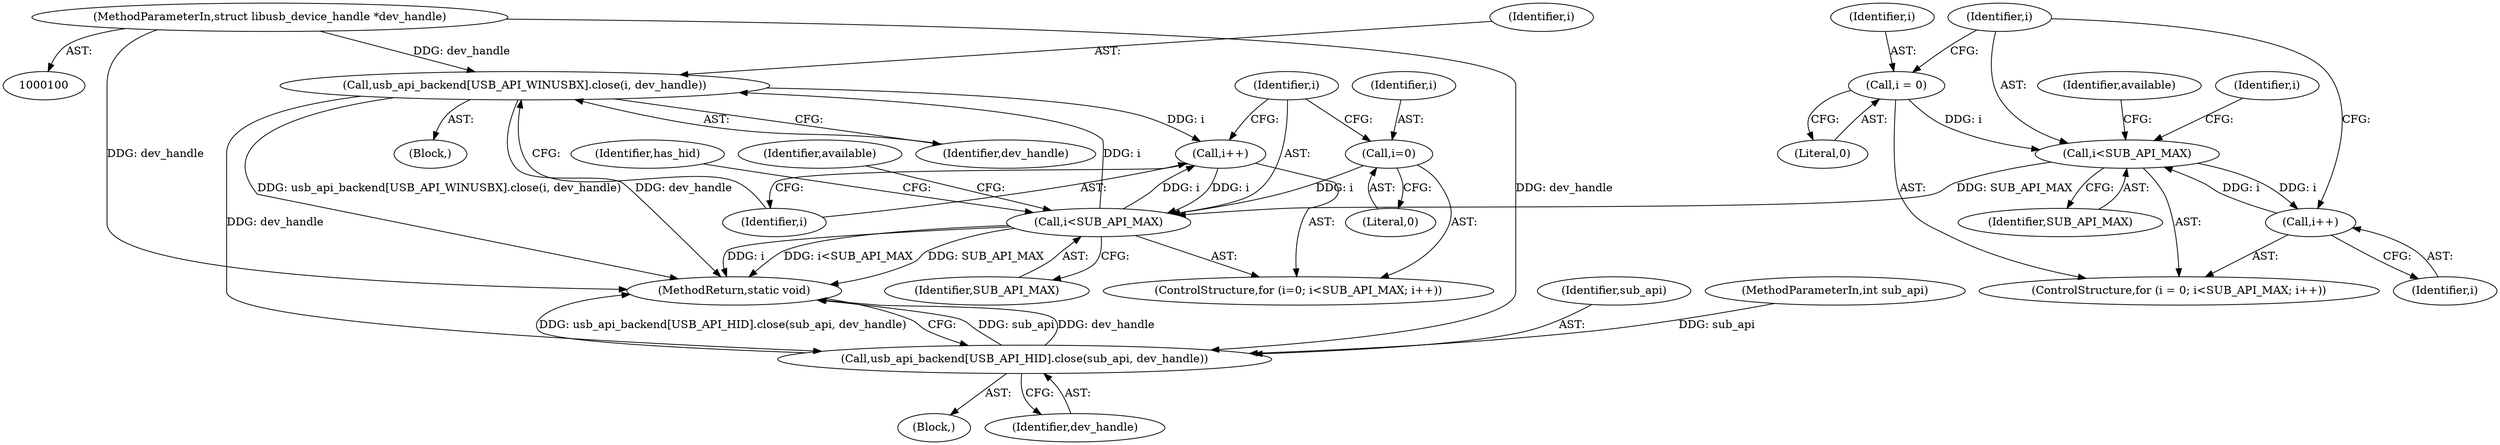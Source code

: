 digraph "1_Chrome_ac149a8d4371c0e01e0934fdd57b09e86f96b5b9_10@API" {
"1000208" [label="(Call,usb_api_backend[USB_API_WINUSBX].close(i, dev_handle))"];
"1000197" [label="(Call,i<SUB_API_MAX)"];
"1000200" [label="(Call,i++)"];
"1000208" [label="(Call,usb_api_backend[USB_API_WINUSBX].close(i, dev_handle))"];
"1000102" [label="(MethodParameterIn,struct libusb_device_handle *dev_handle)"];
"1000194" [label="(Call,i=0)"];
"1000121" [label="(Call,i<SUB_API_MAX)"];
"1000124" [label="(Call,i++)"];
"1000118" [label="(Call,i = 0)"];
"1000214" [label="(Call,usb_api_backend[USB_API_HID].close(sub_api, dev_handle))"];
"1000217" [label="(MethodReturn,static void)"];
"1000193" [label="(ControlStructure,for (i=0; i<SUB_API_MAX; i++))"];
"1000196" [label="(Literal,0)"];
"1000118" [label="(Call,i = 0)"];
"1000213" [label="(Block,)"];
"1000201" [label="(Identifier,i)"];
"1000121" [label="(Call,i<SUB_API_MAX)"];
"1000119" [label="(Identifier,i)"];
"1000123" [label="(Identifier,SUB_API_MAX)"];
"1000198" [label="(Identifier,i)"];
"1000122" [label="(Identifier,i)"];
"1000209" [label="(Identifier,i)"];
"1000200" [label="(Call,i++)"];
"1000120" [label="(Literal,0)"];
"1000210" [label="(Identifier,dev_handle)"];
"1000212" [label="(Identifier,has_hid)"];
"1000117" [label="(ControlStructure,for (i = 0; i<SUB_API_MAX; i++))"];
"1000129" [label="(Identifier,available)"];
"1000197" [label="(Call,i<SUB_API_MAX)"];
"1000214" [label="(Call,usb_api_backend[USB_API_HID].close(sub_api, dev_handle))"];
"1000195" [label="(Identifier,i)"];
"1000102" [label="(MethodParameterIn,struct libusb_device_handle *dev_handle)"];
"1000205" [label="(Identifier,available)"];
"1000199" [label="(Identifier,SUB_API_MAX)"];
"1000215" [label="(Identifier,sub_api)"];
"1000208" [label="(Call,usb_api_backend[USB_API_WINUSBX].close(i, dev_handle))"];
"1000124" [label="(Call,i++)"];
"1000125" [label="(Identifier,i)"];
"1000216" [label="(Identifier,dev_handle)"];
"1000101" [label="(MethodParameterIn,int sub_api)"];
"1000134" [label="(Identifier,i)"];
"1000194" [label="(Call,i=0)"];
"1000207" [label="(Block,)"];
"1000208" -> "1000207"  [label="AST: "];
"1000208" -> "1000210"  [label="CFG: "];
"1000209" -> "1000208"  [label="AST: "];
"1000210" -> "1000208"  [label="AST: "];
"1000201" -> "1000208"  [label="CFG: "];
"1000208" -> "1000217"  [label="DDG: usb_api_backend[USB_API_WINUSBX].close(i, dev_handle)"];
"1000208" -> "1000217"  [label="DDG: dev_handle"];
"1000208" -> "1000200"  [label="DDG: i"];
"1000197" -> "1000208"  [label="DDG: i"];
"1000102" -> "1000208"  [label="DDG: dev_handle"];
"1000208" -> "1000214"  [label="DDG: dev_handle"];
"1000197" -> "1000193"  [label="AST: "];
"1000197" -> "1000199"  [label="CFG: "];
"1000198" -> "1000197"  [label="AST: "];
"1000199" -> "1000197"  [label="AST: "];
"1000205" -> "1000197"  [label="CFG: "];
"1000212" -> "1000197"  [label="CFG: "];
"1000197" -> "1000217"  [label="DDG: i<SUB_API_MAX"];
"1000197" -> "1000217"  [label="DDG: SUB_API_MAX"];
"1000197" -> "1000217"  [label="DDG: i"];
"1000200" -> "1000197"  [label="DDG: i"];
"1000194" -> "1000197"  [label="DDG: i"];
"1000121" -> "1000197"  [label="DDG: SUB_API_MAX"];
"1000197" -> "1000200"  [label="DDG: i"];
"1000200" -> "1000193"  [label="AST: "];
"1000200" -> "1000201"  [label="CFG: "];
"1000201" -> "1000200"  [label="AST: "];
"1000198" -> "1000200"  [label="CFG: "];
"1000102" -> "1000100"  [label="AST: "];
"1000102" -> "1000217"  [label="DDG: dev_handle"];
"1000102" -> "1000214"  [label="DDG: dev_handle"];
"1000194" -> "1000193"  [label="AST: "];
"1000194" -> "1000196"  [label="CFG: "];
"1000195" -> "1000194"  [label="AST: "];
"1000196" -> "1000194"  [label="AST: "];
"1000198" -> "1000194"  [label="CFG: "];
"1000121" -> "1000117"  [label="AST: "];
"1000121" -> "1000123"  [label="CFG: "];
"1000122" -> "1000121"  [label="AST: "];
"1000123" -> "1000121"  [label="AST: "];
"1000129" -> "1000121"  [label="CFG: "];
"1000134" -> "1000121"  [label="CFG: "];
"1000124" -> "1000121"  [label="DDG: i"];
"1000118" -> "1000121"  [label="DDG: i"];
"1000121" -> "1000124"  [label="DDG: i"];
"1000124" -> "1000117"  [label="AST: "];
"1000124" -> "1000125"  [label="CFG: "];
"1000125" -> "1000124"  [label="AST: "];
"1000122" -> "1000124"  [label="CFG: "];
"1000118" -> "1000117"  [label="AST: "];
"1000118" -> "1000120"  [label="CFG: "];
"1000119" -> "1000118"  [label="AST: "];
"1000120" -> "1000118"  [label="AST: "];
"1000122" -> "1000118"  [label="CFG: "];
"1000214" -> "1000213"  [label="AST: "];
"1000214" -> "1000216"  [label="CFG: "];
"1000215" -> "1000214"  [label="AST: "];
"1000216" -> "1000214"  [label="AST: "];
"1000217" -> "1000214"  [label="CFG: "];
"1000214" -> "1000217"  [label="DDG: sub_api"];
"1000214" -> "1000217"  [label="DDG: dev_handle"];
"1000214" -> "1000217"  [label="DDG: usb_api_backend[USB_API_HID].close(sub_api, dev_handle)"];
"1000101" -> "1000214"  [label="DDG: sub_api"];
}

